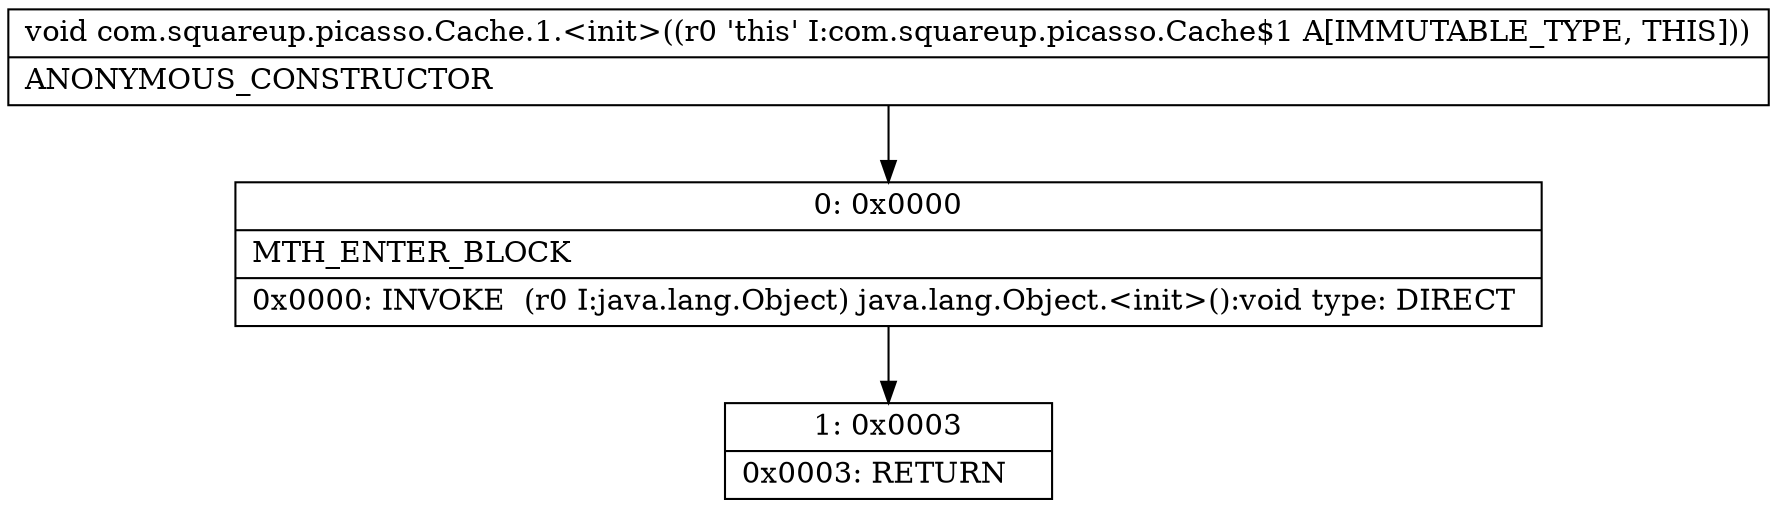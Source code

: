 digraph "CFG forcom.squareup.picasso.Cache.1.\<init\>()V" {
Node_0 [shape=record,label="{0\:\ 0x0000|MTH_ENTER_BLOCK\l|0x0000: INVOKE  (r0 I:java.lang.Object) java.lang.Object.\<init\>():void type: DIRECT \l}"];
Node_1 [shape=record,label="{1\:\ 0x0003|0x0003: RETURN   \l}"];
MethodNode[shape=record,label="{void com.squareup.picasso.Cache.1.\<init\>((r0 'this' I:com.squareup.picasso.Cache$1 A[IMMUTABLE_TYPE, THIS]))  | ANONYMOUS_CONSTRUCTOR\l}"];
MethodNode -> Node_0;
Node_0 -> Node_1;
}

